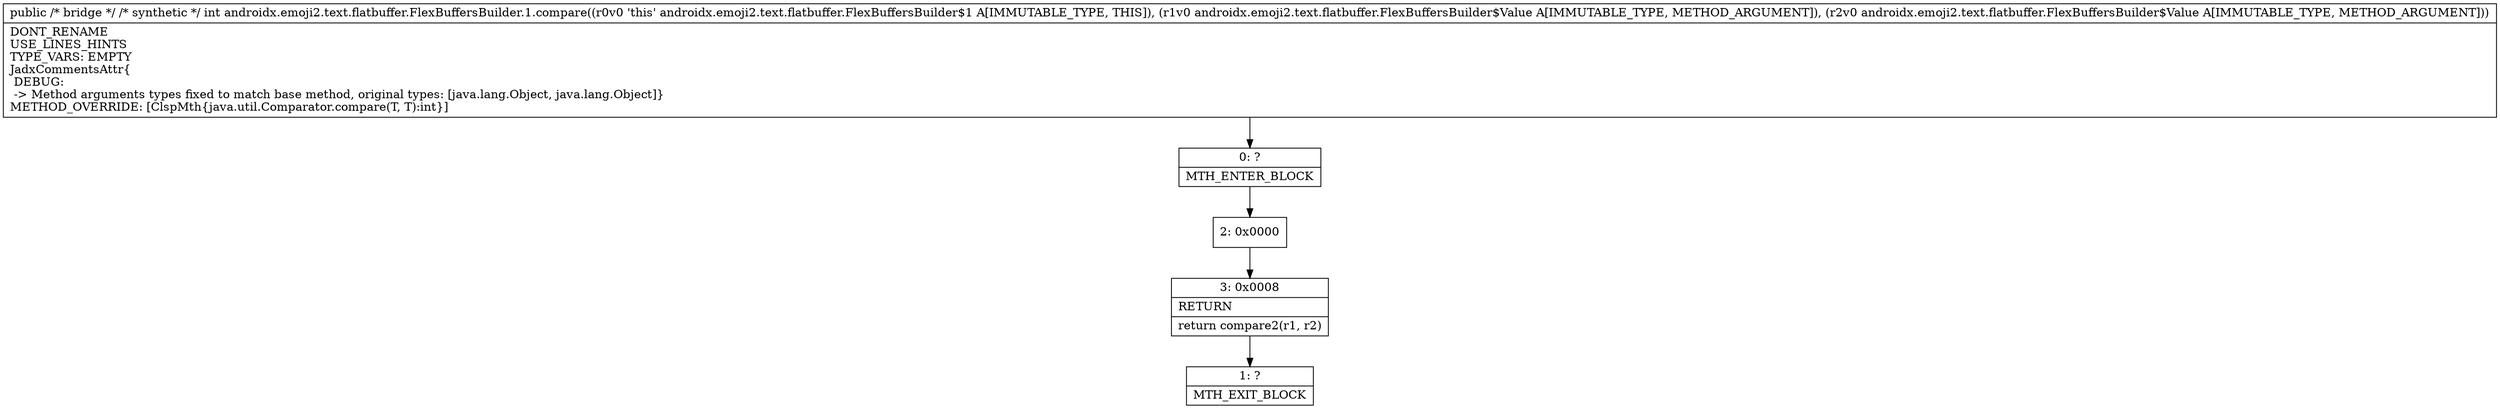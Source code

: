 digraph "CFG forandroidx.emoji2.text.flatbuffer.FlexBuffersBuilder.1.compare(Ljava\/lang\/Object;Ljava\/lang\/Object;)I" {
Node_0 [shape=record,label="{0\:\ ?|MTH_ENTER_BLOCK\l}"];
Node_2 [shape=record,label="{2\:\ 0x0000}"];
Node_3 [shape=record,label="{3\:\ 0x0008|RETURN\l|return compare2(r1, r2)\l}"];
Node_1 [shape=record,label="{1\:\ ?|MTH_EXIT_BLOCK\l}"];
MethodNode[shape=record,label="{public \/* bridge *\/ \/* synthetic *\/ int androidx.emoji2.text.flatbuffer.FlexBuffersBuilder.1.compare((r0v0 'this' androidx.emoji2.text.flatbuffer.FlexBuffersBuilder$1 A[IMMUTABLE_TYPE, THIS]), (r1v0 androidx.emoji2.text.flatbuffer.FlexBuffersBuilder$Value A[IMMUTABLE_TYPE, METHOD_ARGUMENT]), (r2v0 androidx.emoji2.text.flatbuffer.FlexBuffersBuilder$Value A[IMMUTABLE_TYPE, METHOD_ARGUMENT]))  | DONT_RENAME\lUSE_LINES_HINTS\lTYPE_VARS: EMPTY\lJadxCommentsAttr\{\l DEBUG: \l \-\> Method arguments types fixed to match base method, original types: [java.lang.Object, java.lang.Object]\}\lMETHOD_OVERRIDE: [ClspMth\{java.util.Comparator.compare(T, T):int\}]\l}"];
MethodNode -> Node_0;Node_0 -> Node_2;
Node_2 -> Node_3;
Node_3 -> Node_1;
}

